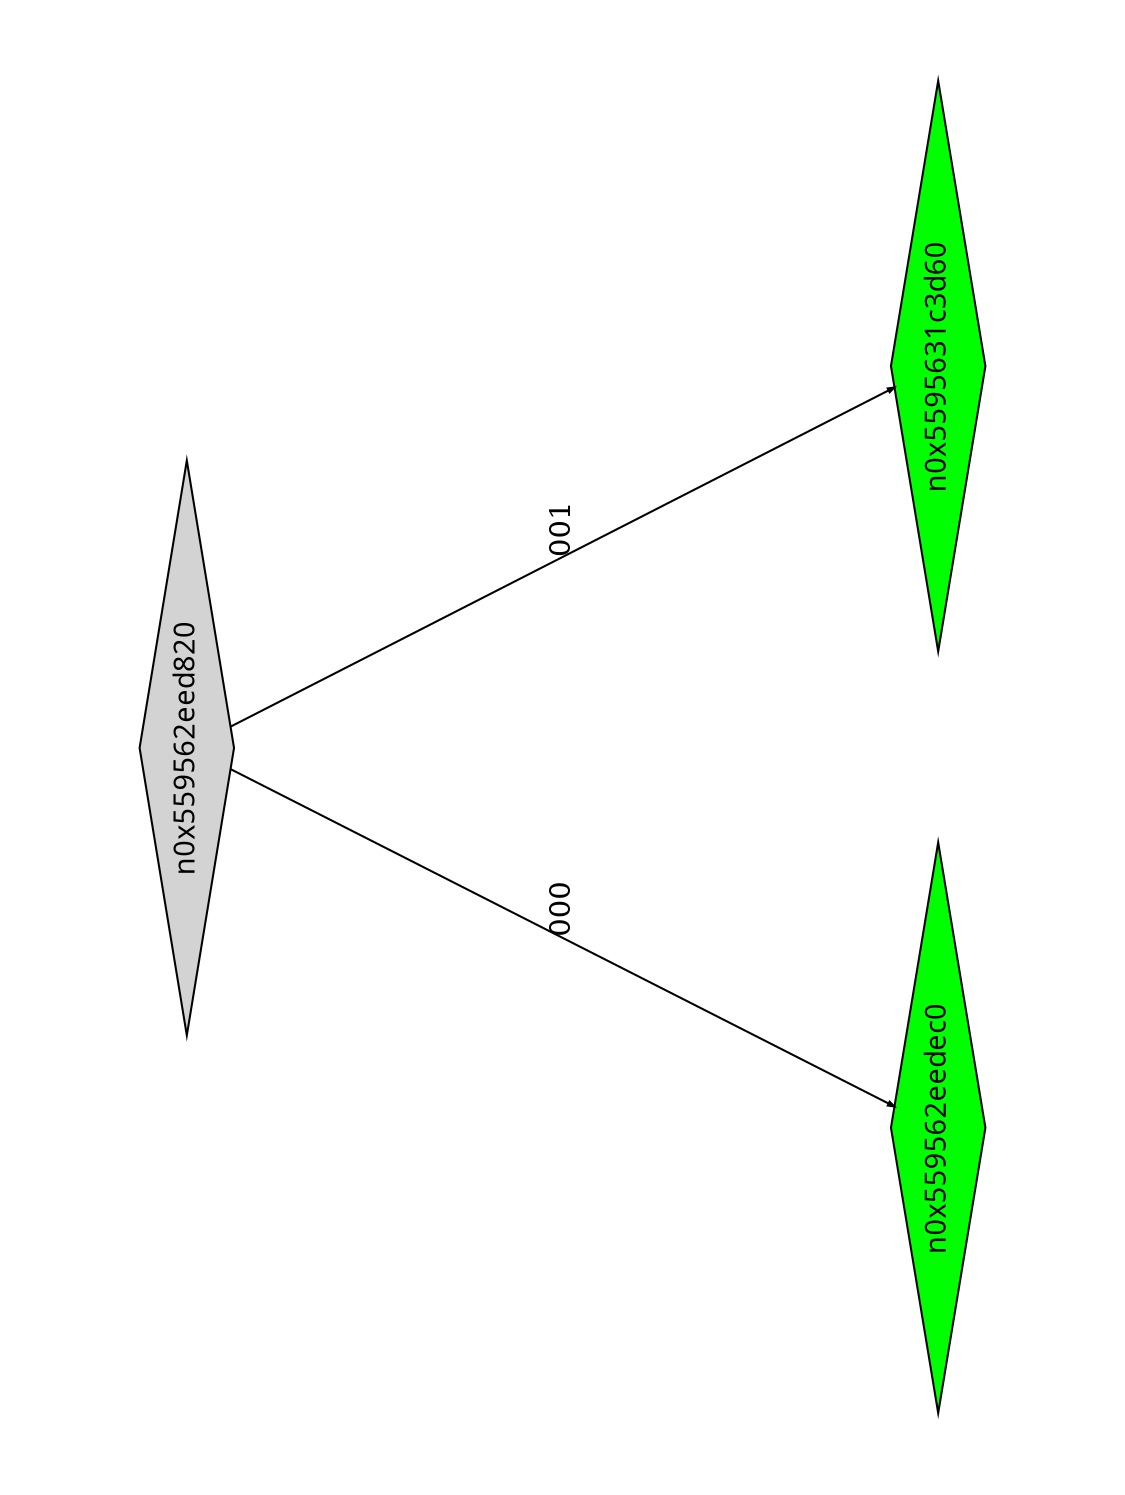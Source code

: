 digraph G {
	size="10,7.5";
	ratio=fill;
	rotate=90;
	center = "true";
	node [style="filled",width=.1,height=.1,fontname="Terminus"]
	edge [arrowsize=.3]
	n0x559562eed820 [shape=diamond];
	n0x559562eed820 -> n0x559562eedec0 [label=000];
	n0x559562eed820 -> n0x5595631c3d60 [label=001];
	n0x5595631c3d60 [shape=diamond,fillcolor=green];
	n0x559562eedec0 [shape=diamond,fillcolor=green];
}
